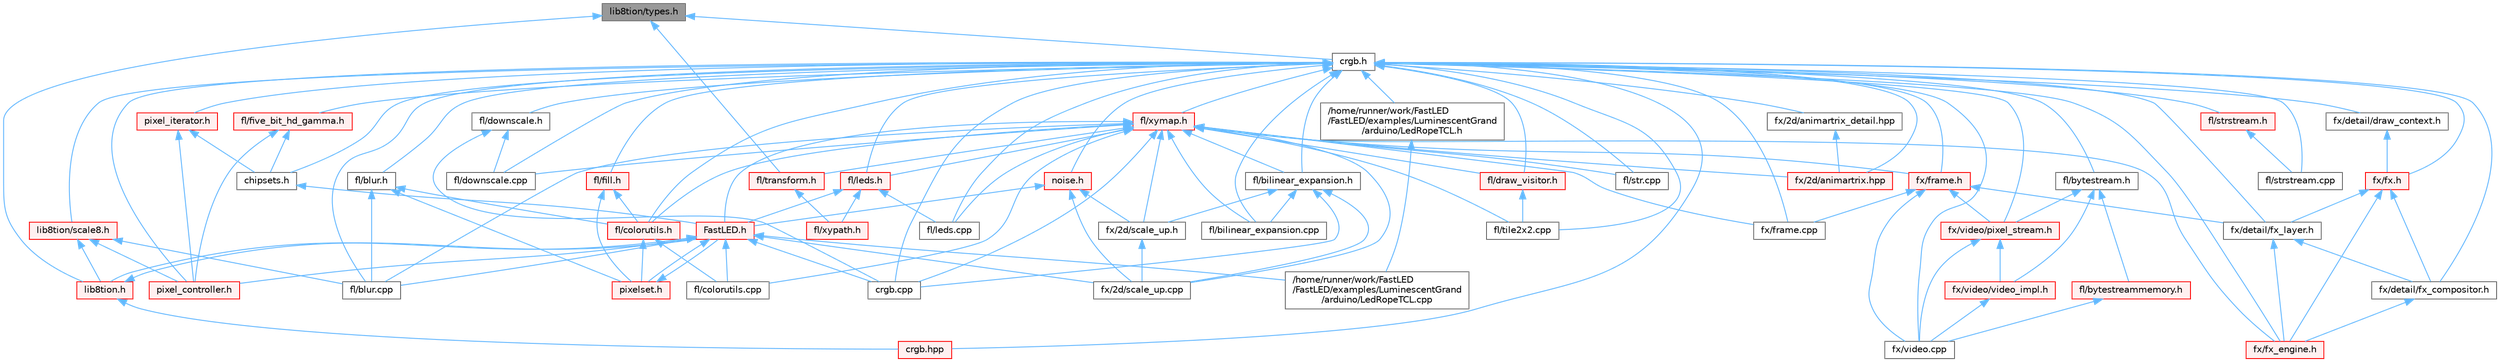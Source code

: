 digraph "lib8tion/types.h"
{
 // INTERACTIVE_SVG=YES
 // LATEX_PDF_SIZE
  bgcolor="transparent";
  edge [fontname=Helvetica,fontsize=10,labelfontname=Helvetica,labelfontsize=10];
  node [fontname=Helvetica,fontsize=10,shape=box,height=0.2,width=0.4];
  Node1 [id="Node000001",label="lib8tion/types.h",height=0.2,width=0.4,color="gray40", fillcolor="grey60", style="filled", fontcolor="black",tooltip="Defines fractional types used for lib8tion functions."];
  Node1 -> Node2 [id="edge1_Node000001_Node000002",dir="back",color="steelblue1",style="solid",tooltip=" "];
  Node2 [id="Node000002",label="crgb.h",height=0.2,width=0.4,color="grey40", fillcolor="white", style="filled",URL="$db/dd1/crgb_8h.html",tooltip="Defines the red, green, and blue (RGB) pixel struct."];
  Node2 -> Node3 [id="edge2_Node000002_Node000003",dir="back",color="steelblue1",style="solid",tooltip=" "];
  Node3 [id="Node000003",label="/home/runner/work/FastLED\l/FastLED/examples/LuminescentGrand\l/arduino/LedRopeTCL.h",height=0.2,width=0.4,color="grey40", fillcolor="white", style="filled",URL="$d9/d7e/_led_rope_t_c_l_8h.html",tooltip=" "];
  Node3 -> Node4 [id="edge3_Node000003_Node000004",dir="back",color="steelblue1",style="solid",tooltip=" "];
  Node4 [id="Node000004",label="/home/runner/work/FastLED\l/FastLED/examples/LuminescentGrand\l/arduino/LedRopeTCL.cpp",height=0.2,width=0.4,color="grey40", fillcolor="white", style="filled",URL="$d6/dc9/_led_rope_t_c_l_8cpp.html",tooltip=" "];
  Node2 -> Node5 [id="edge4_Node000002_Node000005",dir="back",color="steelblue1",style="solid",tooltip=" "];
  Node5 [id="Node000005",label="chipsets.h",height=0.2,width=0.4,color="grey40", fillcolor="white", style="filled",URL="$db/d66/chipsets_8h.html",tooltip="Contains the bulk of the definitions for the various LED chipsets supported."];
  Node5 -> Node6 [id="edge5_Node000005_Node000006",dir="back",color="steelblue1",style="solid",tooltip=" "];
  Node6 [id="Node000006",label="FastLED.h",height=0.2,width=0.4,color="red", fillcolor="#FFF0F0", style="filled",URL="$db/d97/_fast_l_e_d_8h.html",tooltip="central include file for FastLED, defines the CFastLED class/object"];
  Node6 -> Node4 [id="edge6_Node000006_Node000004",dir="back",color="steelblue1",style="solid",tooltip=" "];
  Node6 -> Node82 [id="edge7_Node000006_Node000082",dir="back",color="steelblue1",style="solid",tooltip=" "];
  Node82 [id="Node000082",label="crgb.cpp",height=0.2,width=0.4,color="grey40", fillcolor="white", style="filled",URL="$d0/de3/crgb_8cpp.html",tooltip="Utility functions for the red, green, and blue (RGB) pixel struct."];
  Node6 -> Node91 [id="edge8_Node000006_Node000091",dir="back",color="steelblue1",style="solid",tooltip=" "];
  Node91 [id="Node000091",label="fl/blur.cpp",height=0.2,width=0.4,color="grey40", fillcolor="white", style="filled",URL="$de/dc8/blur_8cpp.html",tooltip=" "];
  Node6 -> Node92 [id="edge9_Node000006_Node000092",dir="back",color="steelblue1",style="solid",tooltip=" "];
  Node92 [id="Node000092",label="fl/colorutils.cpp",height=0.2,width=0.4,color="grey40", fillcolor="white", style="filled",URL="$da/d2d/colorutils_8cpp.html",tooltip="Misc utility functions for palettes, blending, and more."];
  Node6 -> Node105 [id="edge10_Node000006_Node000105",dir="back",color="steelblue1",style="solid",tooltip=" "];
  Node105 [id="Node000105",label="fx/2d/scale_up.cpp",height=0.2,width=0.4,color="grey40", fillcolor="white", style="filled",URL="$dc/d8c/scale__up_8cpp.html",tooltip=" "];
  Node6 -> Node111 [id="edge11_Node000006_Node000111",dir="back",color="steelblue1",style="solid",tooltip=" "];
  Node111 [id="Node000111",label="lib8tion.h",height=0.2,width=0.4,color="red", fillcolor="#FFF0F0", style="filled",URL="$df/da5/lib8tion_8h.html",tooltip="Fast, efficient 8-bit math functions specifically designed for high-performance LED programming."];
  Node111 -> Node6 [id="edge12_Node000111_Node000006",dir="back",color="steelblue1",style="solid",tooltip=" "];
  Node111 -> Node112 [id="edge13_Node000111_Node000112",dir="back",color="steelblue1",style="solid",tooltip=" "];
  Node112 [id="Node000112",label="crgb.hpp",height=0.2,width=0.4,color="red", fillcolor="#FFF0F0", style="filled",URL="$d0/d4b/crgb_8hpp.html",tooltip="Defines utility functions for the red, green, and blue (RGB) pixel struct."];
  Node6 -> Node117 [id="edge14_Node000006_Node000117",dir="back",color="steelblue1",style="solid",tooltip=" "];
  Node117 [id="Node000117",label="pixel_controller.h",height=0.2,width=0.4,color="red", fillcolor="#FFF0F0", style="filled",URL="$d5/d4d/pixel__controller_8h.html",tooltip="Low level pixel data writing class."];
  Node6 -> Node118 [id="edge15_Node000006_Node000118",dir="back",color="steelblue1",style="solid",tooltip=" "];
  Node118 [id="Node000118",label="pixelset.h",height=0.2,width=0.4,color="red", fillcolor="#FFF0F0", style="filled",URL="$d4/d46/pixelset_8h.html",tooltip="Declares classes for managing logical groups of LEDs."];
  Node118 -> Node6 [id="edge16_Node000118_Node000006",dir="back",color="steelblue1",style="solid",tooltip=" "];
  Node2 -> Node82 [id="edge17_Node000002_Node000082",dir="back",color="steelblue1",style="solid",tooltip=" "];
  Node2 -> Node112 [id="edge18_Node000002_Node000112",dir="back",color="steelblue1",style="solid",tooltip=" "];
  Node2 -> Node127 [id="edge19_Node000002_Node000127",dir="back",color="steelblue1",style="solid",tooltip=" "];
  Node127 [id="Node000127",label="fl/bilinear_expansion.cpp",height=0.2,width=0.4,color="grey40", fillcolor="white", style="filled",URL="$de/d80/bilinear__expansion_8cpp.html",tooltip="Demonstrates how to mix noise generation with color palettes on a 2D LED matrix."];
  Node2 -> Node128 [id="edge20_Node000002_Node000128",dir="back",color="steelblue1",style="solid",tooltip=" "];
  Node128 [id="Node000128",label="fl/bilinear_expansion.h",height=0.2,width=0.4,color="grey40", fillcolor="white", style="filled",URL="$da/d34/bilinear__expansion_8h.html",tooltip="Demonstrates how to mix noise generation with color palettes on a 2D LED matrix."];
  Node128 -> Node82 [id="edge21_Node000128_Node000082",dir="back",color="steelblue1",style="solid",tooltip=" "];
  Node128 -> Node127 [id="edge22_Node000128_Node000127",dir="back",color="steelblue1",style="solid",tooltip=" "];
  Node128 -> Node105 [id="edge23_Node000128_Node000105",dir="back",color="steelblue1",style="solid",tooltip=" "];
  Node128 -> Node129 [id="edge24_Node000128_Node000129",dir="back",color="steelblue1",style="solid",tooltip=" "];
  Node129 [id="Node000129",label="fx/2d/scale_up.h",height=0.2,width=0.4,color="grey40", fillcolor="white", style="filled",URL="$d2/d74/scale__up_8h.html",tooltip="Expands a grid using bilinear interpolation and scaling up."];
  Node129 -> Node105 [id="edge25_Node000129_Node000105",dir="back",color="steelblue1",style="solid",tooltip=" "];
  Node2 -> Node91 [id="edge26_Node000002_Node000091",dir="back",color="steelblue1",style="solid",tooltip=" "];
  Node2 -> Node130 [id="edge27_Node000002_Node000130",dir="back",color="steelblue1",style="solid",tooltip=" "];
  Node130 [id="Node000130",label="fl/blur.h",height=0.2,width=0.4,color="grey40", fillcolor="white", style="filled",URL="$d4/df5/blur_8h.html",tooltip=" "];
  Node130 -> Node91 [id="edge28_Node000130_Node000091",dir="back",color="steelblue1",style="solid",tooltip=" "];
  Node130 -> Node131 [id="edge29_Node000130_Node000131",dir="back",color="steelblue1",style="solid",tooltip=" "];
  Node131 [id="Node000131",label="fl/colorutils.h",height=0.2,width=0.4,color="red", fillcolor="#FFF0F0", style="filled",URL="$d7/df9/fl_2colorutils_8h.html",tooltip="Utility functions for color fill, palettes, blending, and more."];
  Node131 -> Node92 [id="edge30_Node000131_Node000092",dir="back",color="steelblue1",style="solid",tooltip=" "];
  Node131 -> Node118 [id="edge31_Node000131_Node000118",dir="back",color="steelblue1",style="solid",tooltip=" "];
  Node130 -> Node118 [id="edge32_Node000130_Node000118",dir="back",color="steelblue1",style="solid",tooltip=" "];
  Node2 -> Node140 [id="edge33_Node000002_Node000140",dir="back",color="steelblue1",style="solid",tooltip=" "];
  Node140 [id="Node000140",label="fl/bytestream.h",height=0.2,width=0.4,color="grey40", fillcolor="white", style="filled",URL="$dd/d2b/bytestream_8h.html",tooltip=" "];
  Node140 -> Node141 [id="edge34_Node000140_Node000141",dir="back",color="steelblue1",style="solid",tooltip=" "];
  Node141 [id="Node000141",label="fl/bytestreammemory.h",height=0.2,width=0.4,color="red", fillcolor="#FFF0F0", style="filled",URL="$d1/d24/bytestreammemory_8h.html",tooltip=" "];
  Node141 -> Node143 [id="edge35_Node000141_Node000143",dir="back",color="steelblue1",style="solid",tooltip=" "];
  Node143 [id="Node000143",label="fx/video.cpp",height=0.2,width=0.4,color="grey40", fillcolor="white", style="filled",URL="$d0/d05/video_8cpp.html",tooltip=" "];
  Node140 -> Node144 [id="edge36_Node000140_Node000144",dir="back",color="steelblue1",style="solid",tooltip=" "];
  Node144 [id="Node000144",label="fx/video/pixel_stream.h",height=0.2,width=0.4,color="red", fillcolor="#FFF0F0", style="filled",URL="$d3/dfa/pixel__stream_8h.html",tooltip=" "];
  Node144 -> Node143 [id="edge37_Node000144_Node000143",dir="back",color="steelblue1",style="solid",tooltip=" "];
  Node144 -> Node147 [id="edge38_Node000144_Node000147",dir="back",color="steelblue1",style="solid",tooltip=" "];
  Node147 [id="Node000147",label="fx/video/video_impl.h",height=0.2,width=0.4,color="red", fillcolor="#FFF0F0", style="filled",URL="$d5/d82/video__impl_8h.html",tooltip=" "];
  Node147 -> Node143 [id="edge39_Node000147_Node000143",dir="back",color="steelblue1",style="solid",tooltip=" "];
  Node140 -> Node147 [id="edge40_Node000140_Node000147",dir="back",color="steelblue1",style="solid",tooltip=" "];
  Node2 -> Node131 [id="edge41_Node000002_Node000131",dir="back",color="steelblue1",style="solid",tooltip=" "];
  Node2 -> Node150 [id="edge42_Node000002_Node000150",dir="back",color="steelblue1",style="solid",tooltip=" "];
  Node150 [id="Node000150",label="fl/downscale.cpp",height=0.2,width=0.4,color="grey40", fillcolor="white", style="filled",URL="$d8/df9/downscale_8cpp.html",tooltip=" "];
  Node2 -> Node151 [id="edge43_Node000002_Node000151",dir="back",color="steelblue1",style="solid",tooltip=" "];
  Node151 [id="Node000151",label="fl/downscale.h",height=0.2,width=0.4,color="grey40", fillcolor="white", style="filled",URL="$d2/d61/downscale_8h.html",tooltip=" "];
  Node151 -> Node82 [id="edge44_Node000151_Node000082",dir="back",color="steelblue1",style="solid",tooltip=" "];
  Node151 -> Node150 [id="edge45_Node000151_Node000150",dir="back",color="steelblue1",style="solid",tooltip=" "];
  Node2 -> Node136 [id="edge46_Node000002_Node000136",dir="back",color="steelblue1",style="solid",tooltip=" "];
  Node136 [id="Node000136",label="fl/draw_visitor.h",height=0.2,width=0.4,color="red", fillcolor="#FFF0F0", style="filled",URL="$d0/d4f/draw__visitor_8h.html",tooltip=" "];
  Node136 -> Node138 [id="edge47_Node000136_Node000138",dir="back",color="steelblue1",style="solid",tooltip=" "];
  Node138 [id="Node000138",label="fl/tile2x2.cpp",height=0.2,width=0.4,color="grey40", fillcolor="white", style="filled",URL="$db/d15/tile2x2_8cpp.html",tooltip=" "];
  Node2 -> Node152 [id="edge48_Node000002_Node000152",dir="back",color="steelblue1",style="solid",tooltip=" "];
  Node152 [id="Node000152",label="fl/fill.h",height=0.2,width=0.4,color="red", fillcolor="#FFF0F0", style="filled",URL="$d2/d78/fill_8h.html",tooltip=" "];
  Node152 -> Node131 [id="edge49_Node000152_Node000131",dir="back",color="steelblue1",style="solid",tooltip=" "];
  Node152 -> Node118 [id="edge50_Node000152_Node000118",dir="back",color="steelblue1",style="solid",tooltip=" "];
  Node2 -> Node154 [id="edge51_Node000002_Node000154",dir="back",color="steelblue1",style="solid",tooltip=" "];
  Node154 [id="Node000154",label="fl/five_bit_hd_gamma.h",height=0.2,width=0.4,color="red", fillcolor="#FFF0F0", style="filled",URL="$dc/d44/five__bit__hd__gamma_8h.html",tooltip="Declares functions for five-bit gamma correction."];
  Node154 -> Node5 [id="edge52_Node000154_Node000005",dir="back",color="steelblue1",style="solid",tooltip=" "];
  Node154 -> Node117 [id="edge53_Node000154_Node000117",dir="back",color="steelblue1",style="solid",tooltip=" "];
  Node2 -> Node155 [id="edge54_Node000002_Node000155",dir="back",color="steelblue1",style="solid",tooltip=" "];
  Node155 [id="Node000155",label="fl/leds.cpp",height=0.2,width=0.4,color="grey40", fillcolor="white", style="filled",URL="$d6/d78/leds_8cpp.html",tooltip=" "];
  Node2 -> Node156 [id="edge55_Node000002_Node000156",dir="back",color="steelblue1",style="solid",tooltip=" "];
  Node156 [id="Node000156",label="fl/leds.h",height=0.2,width=0.4,color="red", fillcolor="#FFF0F0", style="filled",URL="$da/d78/leds_8h.html",tooltip=" "];
  Node156 -> Node6 [id="edge56_Node000156_Node000006",dir="back",color="steelblue1",style="solid",tooltip=" "];
  Node156 -> Node155 [id="edge57_Node000156_Node000155",dir="back",color="steelblue1",style="solid",tooltip=" "];
  Node156 -> Node158 [id="edge58_Node000156_Node000158",dir="back",color="steelblue1",style="solid",tooltip=" "];
  Node158 [id="Node000158",label="fl/xypath.h",height=0.2,width=0.4,color="red", fillcolor="#FFF0F0", style="filled",URL="$d5/df2/xypath_8h.html",tooltip=" "];
  Node2 -> Node162 [id="edge59_Node000002_Node000162",dir="back",color="steelblue1",style="solid",tooltip=" "];
  Node162 [id="Node000162",label="fl/str.cpp",height=0.2,width=0.4,color="grey40", fillcolor="white", style="filled",URL="$d1/d1f/str_8cpp.html",tooltip=" "];
  Node2 -> Node163 [id="edge60_Node000002_Node000163",dir="back",color="steelblue1",style="solid",tooltip=" "];
  Node163 [id="Node000163",label="fl/strstream.cpp",height=0.2,width=0.4,color="grey40", fillcolor="white", style="filled",URL="$d3/d80/strstream_8cpp.html",tooltip=" "];
  Node2 -> Node164 [id="edge61_Node000002_Node000164",dir="back",color="steelblue1",style="solid",tooltip=" "];
  Node164 [id="Node000164",label="fl/strstream.h",height=0.2,width=0.4,color="red", fillcolor="#FFF0F0", style="filled",URL="$d8/d00/strstream_8h.html",tooltip=" "];
  Node164 -> Node163 [id="edge62_Node000164_Node000163",dir="back",color="steelblue1",style="solid",tooltip=" "];
  Node2 -> Node138 [id="edge63_Node000002_Node000138",dir="back",color="steelblue1",style="solid",tooltip=" "];
  Node2 -> Node200 [id="edge64_Node000002_Node000200",dir="back",color="steelblue1",style="solid",tooltip=" "];
  Node200 [id="Node000200",label="fl/xymap.h",height=0.2,width=0.4,color="red", fillcolor="#FFF0F0", style="filled",URL="$da/d61/xymap_8h.html",tooltip=" "];
  Node200 -> Node6 [id="edge65_Node000200_Node000006",dir="back",color="steelblue1",style="solid",tooltip=" "];
  Node200 -> Node82 [id="edge66_Node000200_Node000082",dir="back",color="steelblue1",style="solid",tooltip=" "];
  Node200 -> Node127 [id="edge67_Node000200_Node000127",dir="back",color="steelblue1",style="solid",tooltip=" "];
  Node200 -> Node128 [id="edge68_Node000200_Node000128",dir="back",color="steelblue1",style="solid",tooltip=" "];
  Node200 -> Node91 [id="edge69_Node000200_Node000091",dir="back",color="steelblue1",style="solid",tooltip=" "];
  Node200 -> Node92 [id="edge70_Node000200_Node000092",dir="back",color="steelblue1",style="solid",tooltip=" "];
  Node200 -> Node131 [id="edge71_Node000200_Node000131",dir="back",color="steelblue1",style="solid",tooltip=" "];
  Node200 -> Node150 [id="edge72_Node000200_Node000150",dir="back",color="steelblue1",style="solid",tooltip=" "];
  Node200 -> Node136 [id="edge73_Node000200_Node000136",dir="back",color="steelblue1",style="solid",tooltip=" "];
  Node200 -> Node155 [id="edge74_Node000200_Node000155",dir="back",color="steelblue1",style="solid",tooltip=" "];
  Node200 -> Node156 [id="edge75_Node000200_Node000156",dir="back",color="steelblue1",style="solid",tooltip=" "];
  Node200 -> Node162 [id="edge76_Node000200_Node000162",dir="back",color="steelblue1",style="solid",tooltip=" "];
  Node200 -> Node138 [id="edge77_Node000200_Node000138",dir="back",color="steelblue1",style="solid",tooltip=" "];
  Node200 -> Node205 [id="edge78_Node000200_Node000205",dir="back",color="steelblue1",style="solid",tooltip=" "];
  Node205 [id="Node000205",label="fl/transform.h",height=0.2,width=0.4,color="red", fillcolor="#FFF0F0", style="filled",URL="$d2/d80/transform_8h.html",tooltip=" "];
  Node205 -> Node158 [id="edge79_Node000205_Node000158",dir="back",color="steelblue1",style="solid",tooltip=" "];
  Node200 -> Node199 [id="edge80_Node000200_Node000199",dir="back",color="steelblue1",style="solid",tooltip=" "];
  Node199 [id="Node000199",label="fx/2d/animartrix.hpp",height=0.2,width=0.4,color="red", fillcolor="#FFF0F0", style="filled",URL="$d3/dc3/animartrix_8hpp.html",tooltip=" "];
  Node200 -> Node105 [id="edge81_Node000200_Node000105",dir="back",color="steelblue1",style="solid",tooltip=" "];
  Node200 -> Node129 [id="edge82_Node000200_Node000129",dir="back",color="steelblue1",style="solid",tooltip=" "];
  Node200 -> Node197 [id="edge83_Node000200_Node000197",dir="back",color="steelblue1",style="solid",tooltip=" "];
  Node197 [id="Node000197",label="fx/frame.cpp",height=0.2,width=0.4,color="grey40", fillcolor="white", style="filled",URL="$da/d14/frame_8cpp.html",tooltip=" "];
  Node200 -> Node208 [id="edge84_Node000200_Node000208",dir="back",color="steelblue1",style="solid",tooltip=" "];
  Node208 [id="Node000208",label="fx/frame.h",height=0.2,width=0.4,color="red", fillcolor="#FFF0F0", style="filled",URL="$df/d7d/frame_8h.html",tooltip=" "];
  Node208 -> Node195 [id="edge85_Node000208_Node000195",dir="back",color="steelblue1",style="solid",tooltip=" "];
  Node195 [id="Node000195",label="fx/detail/fx_layer.h",height=0.2,width=0.4,color="grey40", fillcolor="white", style="filled",URL="$d7/d2f/fx__layer_8h.html",tooltip=" "];
  Node195 -> Node196 [id="edge86_Node000195_Node000196",dir="back",color="steelblue1",style="solid",tooltip=" "];
  Node196 [id="Node000196",label="fx/detail/fx_compositor.h",height=0.2,width=0.4,color="grey40", fillcolor="white", style="filled",URL="$d5/d6b/fx__compositor_8h.html",tooltip=" "];
  Node196 -> Node186 [id="edge87_Node000196_Node000186",dir="back",color="steelblue1",style="solid",tooltip=" "];
  Node186 [id="Node000186",label="fx/fx_engine.h",height=0.2,width=0.4,color="red", fillcolor="#FFF0F0", style="filled",URL="$d9/d3c/fx__engine_8h.html",tooltip=" "];
  Node195 -> Node186 [id="edge88_Node000195_Node000186",dir="back",color="steelblue1",style="solid",tooltip=" "];
  Node208 -> Node197 [id="edge89_Node000208_Node000197",dir="back",color="steelblue1",style="solid",tooltip=" "];
  Node208 -> Node143 [id="edge90_Node000208_Node000143",dir="back",color="steelblue1",style="solid",tooltip=" "];
  Node208 -> Node144 [id="edge91_Node000208_Node000144",dir="back",color="steelblue1",style="solid",tooltip=" "];
  Node200 -> Node186 [id="edge92_Node000200_Node000186",dir="back",color="steelblue1",style="solid",tooltip=" "];
  Node2 -> Node199 [id="edge93_Node000002_Node000199",dir="back",color="steelblue1",style="solid",tooltip=" "];
  Node2 -> Node210 [id="edge94_Node000002_Node000210",dir="back",color="steelblue1",style="solid",tooltip=" "];
  Node210 [id="Node000210",label="fx/2d/animartrix_detail.hpp",height=0.2,width=0.4,color="grey40", fillcolor="white", style="filled",URL="$d3/d3b/animartrix__detail_8hpp.html",tooltip=" "];
  Node210 -> Node199 [id="edge95_Node000210_Node000199",dir="back",color="steelblue1",style="solid",tooltip=" "];
  Node2 -> Node211 [id="edge96_Node000002_Node000211",dir="back",color="steelblue1",style="solid",tooltip=" "];
  Node211 [id="Node000211",label="fx/detail/draw_context.h",height=0.2,width=0.4,color="grey40", fillcolor="white", style="filled",URL="$db/ded/draw__context_8h.html",tooltip=" "];
  Node211 -> Node212 [id="edge97_Node000211_Node000212",dir="back",color="steelblue1",style="solid",tooltip=" "];
  Node212 [id="Node000212",label="fx/fx.h",height=0.2,width=0.4,color="red", fillcolor="#FFF0F0", style="filled",URL="$d2/d0c/fx_8h.html",tooltip=" "];
  Node212 -> Node196 [id="edge98_Node000212_Node000196",dir="back",color="steelblue1",style="solid",tooltip=" "];
  Node212 -> Node195 [id="edge99_Node000212_Node000195",dir="back",color="steelblue1",style="solid",tooltip=" "];
  Node212 -> Node186 [id="edge100_Node000212_Node000186",dir="back",color="steelblue1",style="solid",tooltip=" "];
  Node2 -> Node196 [id="edge101_Node000002_Node000196",dir="back",color="steelblue1",style="solid",tooltip=" "];
  Node2 -> Node195 [id="edge102_Node000002_Node000195",dir="back",color="steelblue1",style="solid",tooltip=" "];
  Node2 -> Node197 [id="edge103_Node000002_Node000197",dir="back",color="steelblue1",style="solid",tooltip=" "];
  Node2 -> Node208 [id="edge104_Node000002_Node000208",dir="back",color="steelblue1",style="solid",tooltip=" "];
  Node2 -> Node212 [id="edge105_Node000002_Node000212",dir="back",color="steelblue1",style="solid",tooltip=" "];
  Node2 -> Node186 [id="edge106_Node000002_Node000186",dir="back",color="steelblue1",style="solid",tooltip=" "];
  Node2 -> Node143 [id="edge107_Node000002_Node000143",dir="back",color="steelblue1",style="solid",tooltip=" "];
  Node2 -> Node144 [id="edge108_Node000002_Node000144",dir="back",color="steelblue1",style="solid",tooltip=" "];
  Node2 -> Node216 [id="edge109_Node000002_Node000216",dir="back",color="steelblue1",style="solid",tooltip=" "];
  Node216 [id="Node000216",label="lib8tion/scale8.h",height=0.2,width=0.4,color="red", fillcolor="#FFF0F0", style="filled",URL="$db/d91/scale8_8h.html",tooltip="Fast, efficient 8-bit scaling functions specifically designed for high-performance LED programming."];
  Node216 -> Node91 [id="edge110_Node000216_Node000091",dir="back",color="steelblue1",style="solid",tooltip=" "];
  Node216 -> Node111 [id="edge111_Node000216_Node000111",dir="back",color="steelblue1",style="solid",tooltip=" "];
  Node216 -> Node117 [id="edge112_Node000216_Node000117",dir="back",color="steelblue1",style="solid",tooltip=" "];
  Node2 -> Node218 [id="edge113_Node000002_Node000218",dir="back",color="steelblue1",style="solid",tooltip=" "];
  Node218 [id="Node000218",label="noise.h",height=0.2,width=0.4,color="red", fillcolor="#FFF0F0", style="filled",URL="$d1/d31/noise_8h.html",tooltip="Functions to generate and fill arrays with noise."];
  Node218 -> Node6 [id="edge114_Node000218_Node000006",dir="back",color="steelblue1",style="solid",tooltip=" "];
  Node218 -> Node105 [id="edge115_Node000218_Node000105",dir="back",color="steelblue1",style="solid",tooltip=" "];
  Node218 -> Node129 [id="edge116_Node000218_Node000129",dir="back",color="steelblue1",style="solid",tooltip=" "];
  Node2 -> Node117 [id="edge117_Node000002_Node000117",dir="back",color="steelblue1",style="solid",tooltip=" "];
  Node2 -> Node220 [id="edge118_Node000002_Node000220",dir="back",color="steelblue1",style="solid",tooltip=" "];
  Node220 [id="Node000220",label="pixel_iterator.h",height=0.2,width=0.4,color="red", fillcolor="#FFF0F0", style="filled",URL="$d8/d6c/pixel__iterator_8h.html",tooltip="Non-templated low level pixel data writing class."];
  Node220 -> Node5 [id="edge119_Node000220_Node000005",dir="back",color="steelblue1",style="solid",tooltip=" "];
  Node220 -> Node117 [id="edge120_Node000220_Node000117",dir="back",color="steelblue1",style="solid",tooltip=" "];
  Node1 -> Node205 [id="edge121_Node000001_Node000205",dir="back",color="steelblue1",style="solid",tooltip=" "];
  Node1 -> Node111 [id="edge122_Node000001_Node000111",dir="back",color="steelblue1",style="solid",tooltip=" "];
}
